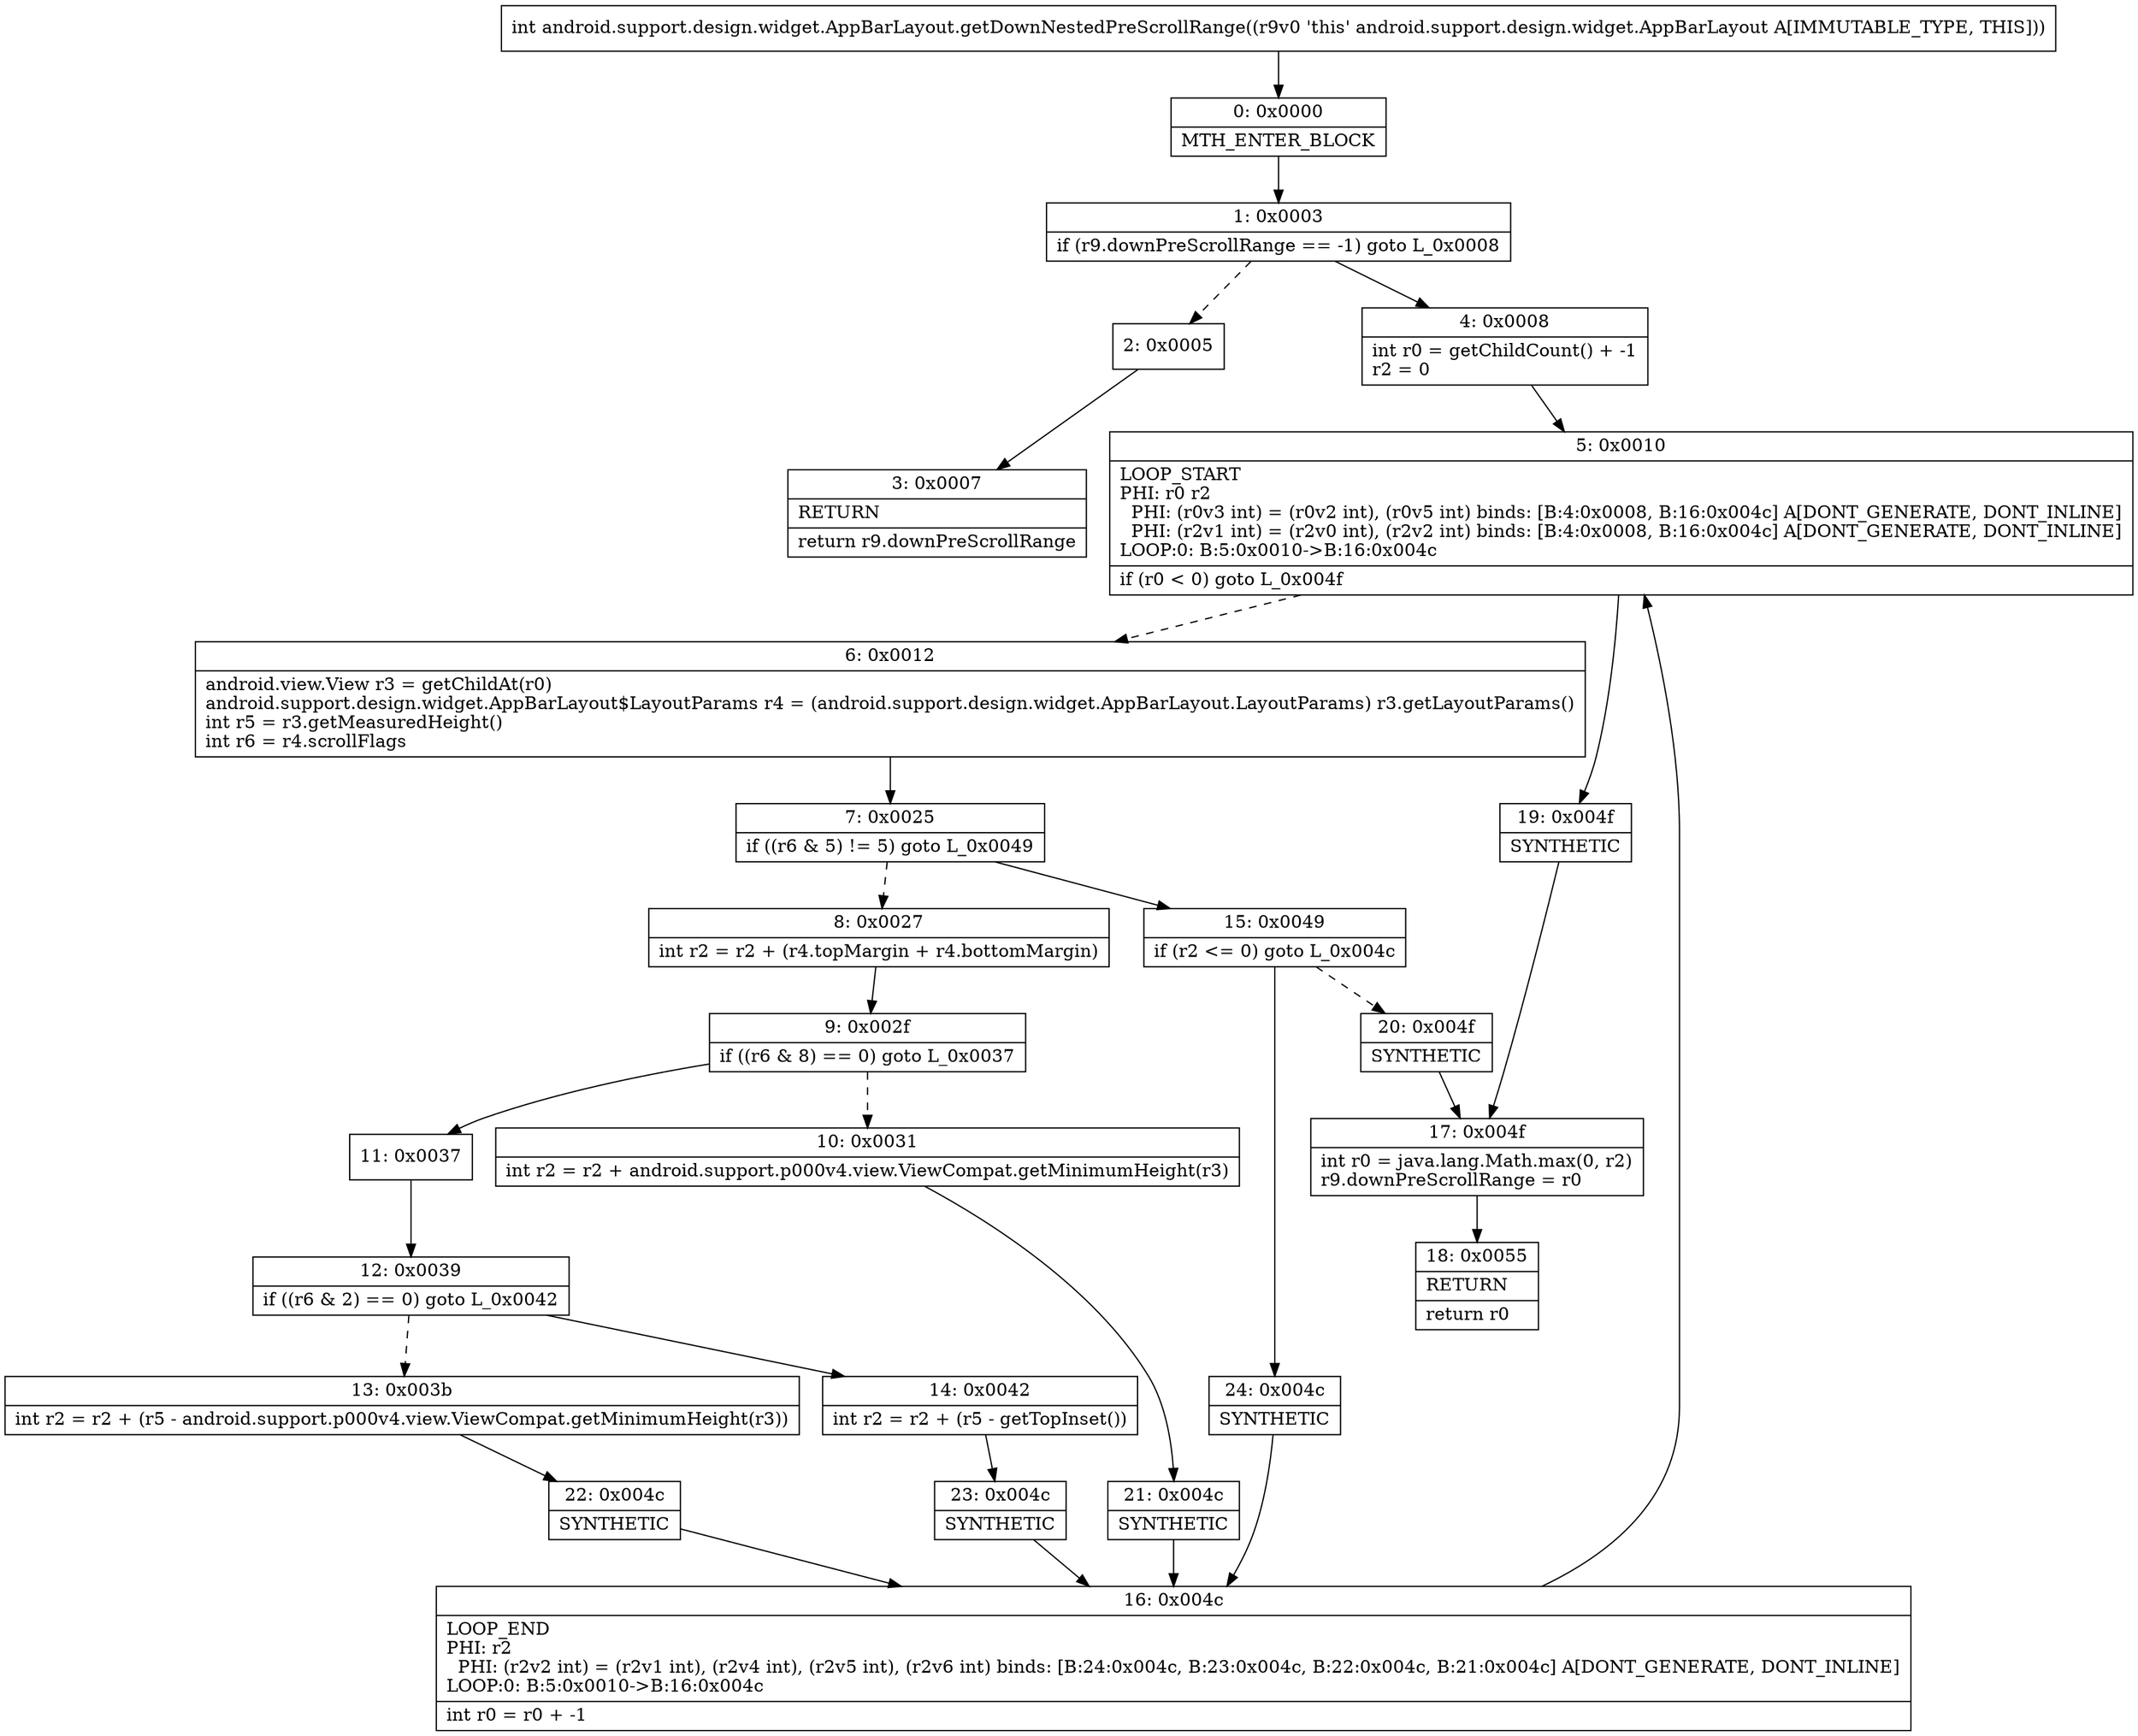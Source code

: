 digraph "CFG forandroid.support.design.widget.AppBarLayout.getDownNestedPreScrollRange()I" {
Node_0 [shape=record,label="{0\:\ 0x0000|MTH_ENTER_BLOCK\l}"];
Node_1 [shape=record,label="{1\:\ 0x0003|if (r9.downPreScrollRange == \-1) goto L_0x0008\l}"];
Node_2 [shape=record,label="{2\:\ 0x0005}"];
Node_3 [shape=record,label="{3\:\ 0x0007|RETURN\l|return r9.downPreScrollRange\l}"];
Node_4 [shape=record,label="{4\:\ 0x0008|int r0 = getChildCount() + \-1\lr2 = 0\l}"];
Node_5 [shape=record,label="{5\:\ 0x0010|LOOP_START\lPHI: r0 r2 \l  PHI: (r0v3 int) = (r0v2 int), (r0v5 int) binds: [B:4:0x0008, B:16:0x004c] A[DONT_GENERATE, DONT_INLINE]\l  PHI: (r2v1 int) = (r2v0 int), (r2v2 int) binds: [B:4:0x0008, B:16:0x004c] A[DONT_GENERATE, DONT_INLINE]\lLOOP:0: B:5:0x0010\-\>B:16:0x004c\l|if (r0 \< 0) goto L_0x004f\l}"];
Node_6 [shape=record,label="{6\:\ 0x0012|android.view.View r3 = getChildAt(r0)\landroid.support.design.widget.AppBarLayout$LayoutParams r4 = (android.support.design.widget.AppBarLayout.LayoutParams) r3.getLayoutParams()\lint r5 = r3.getMeasuredHeight()\lint r6 = r4.scrollFlags\l}"];
Node_7 [shape=record,label="{7\:\ 0x0025|if ((r6 & 5) != 5) goto L_0x0049\l}"];
Node_8 [shape=record,label="{8\:\ 0x0027|int r2 = r2 + (r4.topMargin + r4.bottomMargin)\l}"];
Node_9 [shape=record,label="{9\:\ 0x002f|if ((r6 & 8) == 0) goto L_0x0037\l}"];
Node_10 [shape=record,label="{10\:\ 0x0031|int r2 = r2 + android.support.p000v4.view.ViewCompat.getMinimumHeight(r3)\l}"];
Node_11 [shape=record,label="{11\:\ 0x0037}"];
Node_12 [shape=record,label="{12\:\ 0x0039|if ((r6 & 2) == 0) goto L_0x0042\l}"];
Node_13 [shape=record,label="{13\:\ 0x003b|int r2 = r2 + (r5 \- android.support.p000v4.view.ViewCompat.getMinimumHeight(r3))\l}"];
Node_14 [shape=record,label="{14\:\ 0x0042|int r2 = r2 + (r5 \- getTopInset())\l}"];
Node_15 [shape=record,label="{15\:\ 0x0049|if (r2 \<= 0) goto L_0x004c\l}"];
Node_16 [shape=record,label="{16\:\ 0x004c|LOOP_END\lPHI: r2 \l  PHI: (r2v2 int) = (r2v1 int), (r2v4 int), (r2v5 int), (r2v6 int) binds: [B:24:0x004c, B:23:0x004c, B:22:0x004c, B:21:0x004c] A[DONT_GENERATE, DONT_INLINE]\lLOOP:0: B:5:0x0010\-\>B:16:0x004c\l|int r0 = r0 + \-1\l}"];
Node_17 [shape=record,label="{17\:\ 0x004f|int r0 = java.lang.Math.max(0, r2)\lr9.downPreScrollRange = r0\l}"];
Node_18 [shape=record,label="{18\:\ 0x0055|RETURN\l|return r0\l}"];
Node_19 [shape=record,label="{19\:\ 0x004f|SYNTHETIC\l}"];
Node_20 [shape=record,label="{20\:\ 0x004f|SYNTHETIC\l}"];
Node_21 [shape=record,label="{21\:\ 0x004c|SYNTHETIC\l}"];
Node_22 [shape=record,label="{22\:\ 0x004c|SYNTHETIC\l}"];
Node_23 [shape=record,label="{23\:\ 0x004c|SYNTHETIC\l}"];
Node_24 [shape=record,label="{24\:\ 0x004c|SYNTHETIC\l}"];
MethodNode[shape=record,label="{int android.support.design.widget.AppBarLayout.getDownNestedPreScrollRange((r9v0 'this' android.support.design.widget.AppBarLayout A[IMMUTABLE_TYPE, THIS])) }"];
MethodNode -> Node_0;
Node_0 -> Node_1;
Node_1 -> Node_2[style=dashed];
Node_1 -> Node_4;
Node_2 -> Node_3;
Node_4 -> Node_5;
Node_5 -> Node_6[style=dashed];
Node_5 -> Node_19;
Node_6 -> Node_7;
Node_7 -> Node_8[style=dashed];
Node_7 -> Node_15;
Node_8 -> Node_9;
Node_9 -> Node_10[style=dashed];
Node_9 -> Node_11;
Node_10 -> Node_21;
Node_11 -> Node_12;
Node_12 -> Node_13[style=dashed];
Node_12 -> Node_14;
Node_13 -> Node_22;
Node_14 -> Node_23;
Node_15 -> Node_20[style=dashed];
Node_15 -> Node_24;
Node_16 -> Node_5;
Node_17 -> Node_18;
Node_19 -> Node_17;
Node_20 -> Node_17;
Node_21 -> Node_16;
Node_22 -> Node_16;
Node_23 -> Node_16;
Node_24 -> Node_16;
}

